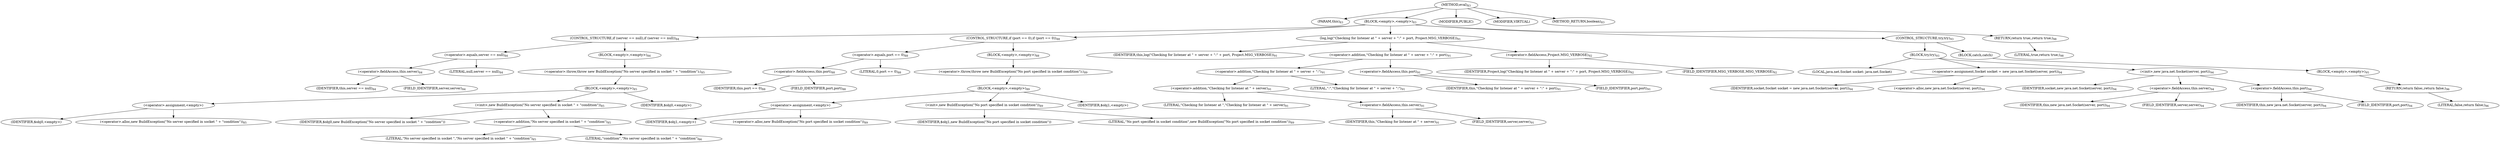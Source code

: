 digraph "eval" {  
"41" [label = <(METHOD,eval)<SUB>83</SUB>> ]
"8" [label = <(PARAM,this)<SUB>83</SUB>> ]
"42" [label = <(BLOCK,&lt;empty&gt;,&lt;empty&gt;)<SUB>83</SUB>> ]
"43" [label = <(CONTROL_STRUCTURE,if (server == null),if (server == null))<SUB>84</SUB>> ]
"44" [label = <(&lt;operator&gt;.equals,server == null)<SUB>84</SUB>> ]
"45" [label = <(&lt;operator&gt;.fieldAccess,this.server)<SUB>84</SUB>> ]
"46" [label = <(IDENTIFIER,this,server == null)<SUB>84</SUB>> ]
"47" [label = <(FIELD_IDENTIFIER,server,server)<SUB>84</SUB>> ]
"48" [label = <(LITERAL,null,server == null)<SUB>84</SUB>> ]
"49" [label = <(BLOCK,&lt;empty&gt;,&lt;empty&gt;)<SUB>84</SUB>> ]
"50" [label = <(&lt;operator&gt;.throw,throw new BuildException(&quot;No server specified in socket &quot; + &quot;condition&quot;);)<SUB>85</SUB>> ]
"51" [label = <(BLOCK,&lt;empty&gt;,&lt;empty&gt;)<SUB>85</SUB>> ]
"52" [label = <(&lt;operator&gt;.assignment,&lt;empty&gt;)> ]
"53" [label = <(IDENTIFIER,$obj0,&lt;empty&gt;)> ]
"54" [label = <(&lt;operator&gt;.alloc,new BuildException(&quot;No server specified in socket &quot; + &quot;condition&quot;))<SUB>85</SUB>> ]
"55" [label = <(&lt;init&gt;,new BuildException(&quot;No server specified in socket &quot; + &quot;condition&quot;))<SUB>85</SUB>> ]
"56" [label = <(IDENTIFIER,$obj0,new BuildException(&quot;No server specified in socket &quot; + &quot;condition&quot;))> ]
"57" [label = <(&lt;operator&gt;.addition,&quot;No server specified in socket &quot; + &quot;condition&quot;)<SUB>85</SUB>> ]
"58" [label = <(LITERAL,&quot;No server specified in socket &quot;,&quot;No server specified in socket &quot; + &quot;condition&quot;)<SUB>85</SUB>> ]
"59" [label = <(LITERAL,&quot;condition&quot;,&quot;No server specified in socket &quot; + &quot;condition&quot;)<SUB>86</SUB>> ]
"60" [label = <(IDENTIFIER,$obj0,&lt;empty&gt;)> ]
"61" [label = <(CONTROL_STRUCTURE,if (port == 0),if (port == 0))<SUB>88</SUB>> ]
"62" [label = <(&lt;operator&gt;.equals,port == 0)<SUB>88</SUB>> ]
"63" [label = <(&lt;operator&gt;.fieldAccess,this.port)<SUB>88</SUB>> ]
"64" [label = <(IDENTIFIER,this,port == 0)<SUB>88</SUB>> ]
"65" [label = <(FIELD_IDENTIFIER,port,port)<SUB>88</SUB>> ]
"66" [label = <(LITERAL,0,port == 0)<SUB>88</SUB>> ]
"67" [label = <(BLOCK,&lt;empty&gt;,&lt;empty&gt;)<SUB>88</SUB>> ]
"68" [label = <(&lt;operator&gt;.throw,throw new BuildException(&quot;No port specified in socket condition&quot;);)<SUB>89</SUB>> ]
"69" [label = <(BLOCK,&lt;empty&gt;,&lt;empty&gt;)<SUB>89</SUB>> ]
"70" [label = <(&lt;operator&gt;.assignment,&lt;empty&gt;)> ]
"71" [label = <(IDENTIFIER,$obj1,&lt;empty&gt;)> ]
"72" [label = <(&lt;operator&gt;.alloc,new BuildException(&quot;No port specified in socket condition&quot;))<SUB>89</SUB>> ]
"73" [label = <(&lt;init&gt;,new BuildException(&quot;No port specified in socket condition&quot;))<SUB>89</SUB>> ]
"74" [label = <(IDENTIFIER,$obj1,new BuildException(&quot;No port specified in socket condition&quot;))> ]
"75" [label = <(LITERAL,&quot;No port specified in socket condition&quot;,new BuildException(&quot;No port specified in socket condition&quot;))<SUB>89</SUB>> ]
"76" [label = <(IDENTIFIER,$obj1,&lt;empty&gt;)> ]
"77" [label = <(log,log(&quot;Checking for listener at &quot; + server + &quot;:&quot; + port, Project.MSG_VERBOSE))<SUB>91</SUB>> ]
"7" [label = <(IDENTIFIER,this,log(&quot;Checking for listener at &quot; + server + &quot;:&quot; + port, Project.MSG_VERBOSE))<SUB>91</SUB>> ]
"78" [label = <(&lt;operator&gt;.addition,&quot;Checking for listener at &quot; + server + &quot;:&quot; + port)<SUB>91</SUB>> ]
"79" [label = <(&lt;operator&gt;.addition,&quot;Checking for listener at &quot; + server + &quot;:&quot;)<SUB>91</SUB>> ]
"80" [label = <(&lt;operator&gt;.addition,&quot;Checking for listener at &quot; + server)<SUB>91</SUB>> ]
"81" [label = <(LITERAL,&quot;Checking for listener at &quot;,&quot;Checking for listener at &quot; + server)<SUB>91</SUB>> ]
"82" [label = <(&lt;operator&gt;.fieldAccess,this.server)<SUB>91</SUB>> ]
"83" [label = <(IDENTIFIER,this,&quot;Checking for listener at &quot; + server)<SUB>91</SUB>> ]
"84" [label = <(FIELD_IDENTIFIER,server,server)<SUB>91</SUB>> ]
"85" [label = <(LITERAL,&quot;:&quot;,&quot;Checking for listener at &quot; + server + &quot;:&quot;)<SUB>91</SUB>> ]
"86" [label = <(&lt;operator&gt;.fieldAccess,this.port)<SUB>91</SUB>> ]
"87" [label = <(IDENTIFIER,this,&quot;Checking for listener at &quot; + server + &quot;:&quot; + port)<SUB>91</SUB>> ]
"88" [label = <(FIELD_IDENTIFIER,port,port)<SUB>91</SUB>> ]
"89" [label = <(&lt;operator&gt;.fieldAccess,Project.MSG_VERBOSE)<SUB>92</SUB>> ]
"90" [label = <(IDENTIFIER,Project,log(&quot;Checking for listener at &quot; + server + &quot;:&quot; + port, Project.MSG_VERBOSE))<SUB>92</SUB>> ]
"91" [label = <(FIELD_IDENTIFIER,MSG_VERBOSE,MSG_VERBOSE)<SUB>92</SUB>> ]
"92" [label = <(CONTROL_STRUCTURE,try,try)<SUB>93</SUB>> ]
"93" [label = <(BLOCK,try,try)<SUB>93</SUB>> ]
"10" [label = <(LOCAL,java.net.Socket socket: java.net.Socket)> ]
"94" [label = <(&lt;operator&gt;.assignment,Socket socket = new java.net.Socket(server, port))<SUB>94</SUB>> ]
"95" [label = <(IDENTIFIER,socket,Socket socket = new java.net.Socket(server, port))<SUB>94</SUB>> ]
"96" [label = <(&lt;operator&gt;.alloc,new java.net.Socket(server, port))<SUB>94</SUB>> ]
"97" [label = <(&lt;init&gt;,new java.net.Socket(server, port))<SUB>94</SUB>> ]
"9" [label = <(IDENTIFIER,socket,new java.net.Socket(server, port))<SUB>94</SUB>> ]
"98" [label = <(&lt;operator&gt;.fieldAccess,this.server)<SUB>94</SUB>> ]
"99" [label = <(IDENTIFIER,this,new java.net.Socket(server, port))<SUB>94</SUB>> ]
"100" [label = <(FIELD_IDENTIFIER,server,server)<SUB>94</SUB>> ]
"101" [label = <(&lt;operator&gt;.fieldAccess,this.port)<SUB>94</SUB>> ]
"102" [label = <(IDENTIFIER,this,new java.net.Socket(server, port))<SUB>94</SUB>> ]
"103" [label = <(FIELD_IDENTIFIER,port,port)<SUB>94</SUB>> ]
"104" [label = <(BLOCK,catch,catch)> ]
"105" [label = <(BLOCK,&lt;empty&gt;,&lt;empty&gt;)<SUB>95</SUB>> ]
"106" [label = <(RETURN,return false;,return false;)<SUB>96</SUB>> ]
"107" [label = <(LITERAL,false,return false;)<SUB>96</SUB>> ]
"108" [label = <(RETURN,return true;,return true;)<SUB>98</SUB>> ]
"109" [label = <(LITERAL,true,return true;)<SUB>98</SUB>> ]
"110" [label = <(MODIFIER,PUBLIC)> ]
"111" [label = <(MODIFIER,VIRTUAL)> ]
"112" [label = <(METHOD_RETURN,boolean)<SUB>83</SUB>> ]
  "41" -> "8" 
  "41" -> "42" 
  "41" -> "110" 
  "41" -> "111" 
  "41" -> "112" 
  "42" -> "43" 
  "42" -> "61" 
  "42" -> "77" 
  "42" -> "92" 
  "42" -> "108" 
  "43" -> "44" 
  "43" -> "49" 
  "44" -> "45" 
  "44" -> "48" 
  "45" -> "46" 
  "45" -> "47" 
  "49" -> "50" 
  "50" -> "51" 
  "51" -> "52" 
  "51" -> "55" 
  "51" -> "60" 
  "52" -> "53" 
  "52" -> "54" 
  "55" -> "56" 
  "55" -> "57" 
  "57" -> "58" 
  "57" -> "59" 
  "61" -> "62" 
  "61" -> "67" 
  "62" -> "63" 
  "62" -> "66" 
  "63" -> "64" 
  "63" -> "65" 
  "67" -> "68" 
  "68" -> "69" 
  "69" -> "70" 
  "69" -> "73" 
  "69" -> "76" 
  "70" -> "71" 
  "70" -> "72" 
  "73" -> "74" 
  "73" -> "75" 
  "77" -> "7" 
  "77" -> "78" 
  "77" -> "89" 
  "78" -> "79" 
  "78" -> "86" 
  "79" -> "80" 
  "79" -> "85" 
  "80" -> "81" 
  "80" -> "82" 
  "82" -> "83" 
  "82" -> "84" 
  "86" -> "87" 
  "86" -> "88" 
  "89" -> "90" 
  "89" -> "91" 
  "92" -> "93" 
  "92" -> "104" 
  "93" -> "10" 
  "93" -> "94" 
  "93" -> "97" 
  "94" -> "95" 
  "94" -> "96" 
  "97" -> "9" 
  "97" -> "98" 
  "97" -> "101" 
  "98" -> "99" 
  "98" -> "100" 
  "101" -> "102" 
  "101" -> "103" 
  "104" -> "105" 
  "105" -> "106" 
  "106" -> "107" 
  "108" -> "109" 
}
